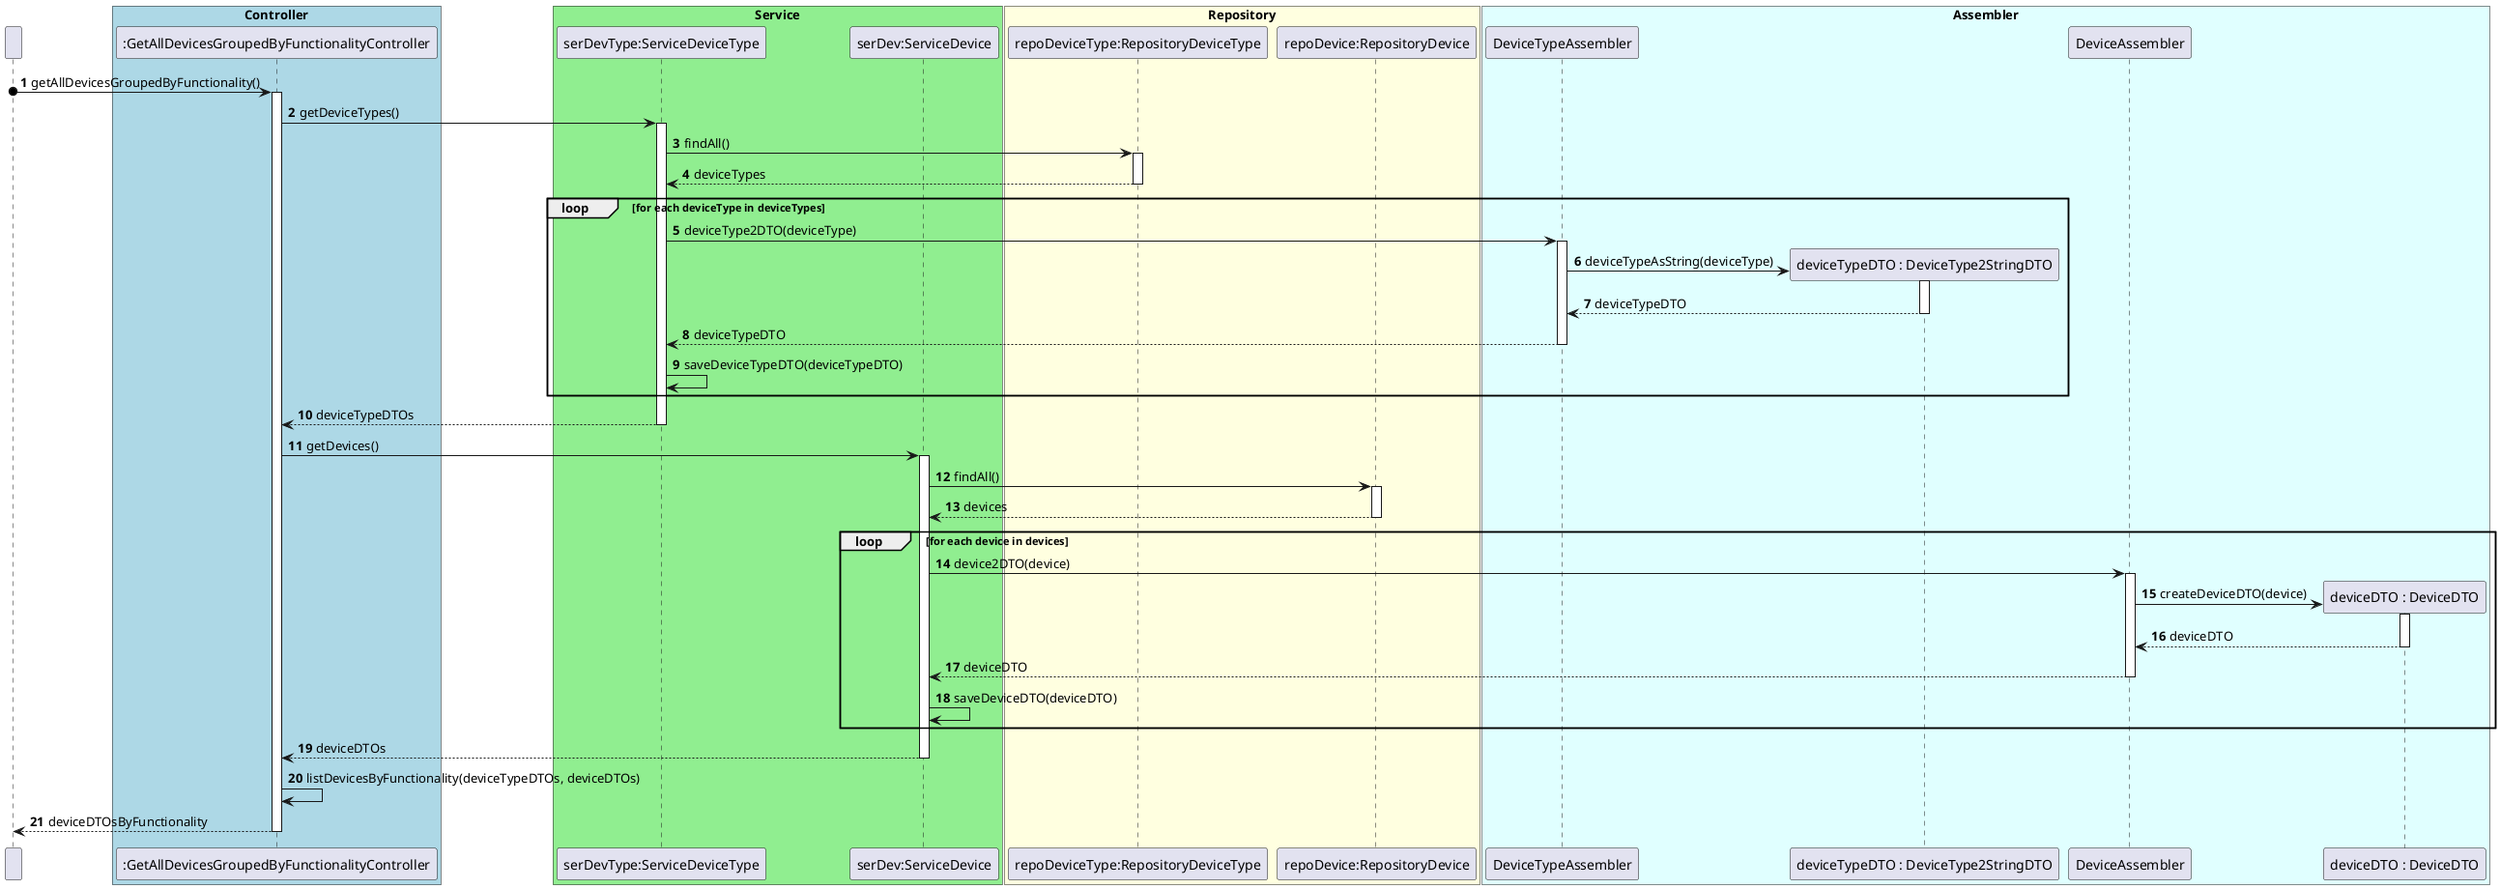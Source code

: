 @startuml
'https://plantuml.com/sequence-diagram

participant " " as User

box "Controller" #LightBlue
participant ":GetAllDevicesGroupedByFunctionalityController" as GetAllDevicesGroupedByFunctionalityController
end box

box "Service" #LightGreen
participant "serDevType:ServiceDeviceType" as ServiceDeviceType

participant "serDev:ServiceDevice" as ServiceDevice
end box

box "Repository" #LightYellow
participant "repoDeviceType:RepositoryDeviceType" as RepositoryDeviceType

participant "repoDevice:RepositoryDevice" as RepositoryDevice
end box

box "Assembler" #LightCyan
participant "DeviceTypeAssembler" as DeviceTypeAssembler

participant "deviceTypeDTO : DeviceType2StringDTO" as DeviceType2StringDTO

participant "DeviceAssembler" as DeviceAssembler

participant "deviceDTO : DeviceDTO" as DeviceDTO
end box

autonumber

User o-> GetAllDevicesGroupedByFunctionalityController: getAllDevicesGroupedByFunctionality()

activate GetAllDevicesGroupedByFunctionalityController

GetAllDevicesGroupedByFunctionalityController -> ServiceDeviceType: getDeviceTypes()

activate ServiceDeviceType

ServiceDeviceType -> RepositoryDeviceType: findAll()

activate RepositoryDeviceType

RepositoryDeviceType --> ServiceDeviceType: deviceTypes

deactivate RepositoryDeviceType

loop for each deviceType in deviceTypes
    ServiceDeviceType -> DeviceTypeAssembler: deviceType2DTO(deviceType)

    activate DeviceTypeAssembler
    create DeviceType2StringDTO
    DeviceTypeAssembler -> DeviceType2StringDTO: deviceTypeAsString(deviceType)

    activate DeviceType2StringDTO

    DeviceType2StringDTO --> DeviceTypeAssembler: deviceTypeDTO

    deactivate DeviceType2StringDTO

    DeviceTypeAssembler --> ServiceDeviceType: deviceTypeDTO

    deactivate DeviceTypeAssembler

    ServiceDeviceType -> ServiceDeviceType: saveDeviceTypeDTO(deviceTypeDTO)

end

ServiceDeviceType --> GetAllDevicesGroupedByFunctionalityController : deviceTypeDTOs

deactivate ServiceDeviceType



GetAllDevicesGroupedByFunctionalityController -> ServiceDevice : getDevices()

activate ServiceDevice

ServiceDevice -> RepositoryDevice: findAll()

activate RepositoryDevice

RepositoryDevice --> ServiceDevice: devices

deactivate RepositoryDevice

loop for each device in devices
    ServiceDevice -> DeviceAssembler: device2DTO(device)

    activate DeviceAssembler
    create DeviceDTO
    DeviceAssembler -> DeviceDTO: createDeviceDTO(device)

    activate DeviceDTO

    DeviceDTO --> DeviceAssembler: deviceDTO

    deactivate DeviceDTO

    DeviceAssembler --> ServiceDevice: deviceDTO

    deactivate DeviceAssembler

    ServiceDevice -> ServiceDevice: saveDeviceDTO(deviceDTO)

end

ServiceDevice --> GetAllDevicesGroupedByFunctionalityController: deviceDTOs

deactivate ServiceDevice

GetAllDevicesGroupedByFunctionalityController -> GetAllDevicesGroupedByFunctionalityController: listDevicesByFunctionality(deviceTypeDTOs, deviceDTOs)

GetAllDevicesGroupedByFunctionalityController --> User: deviceDTOsByFunctionality

deactivate GetAllDevicesGroupedByFunctionalityController

@enduml